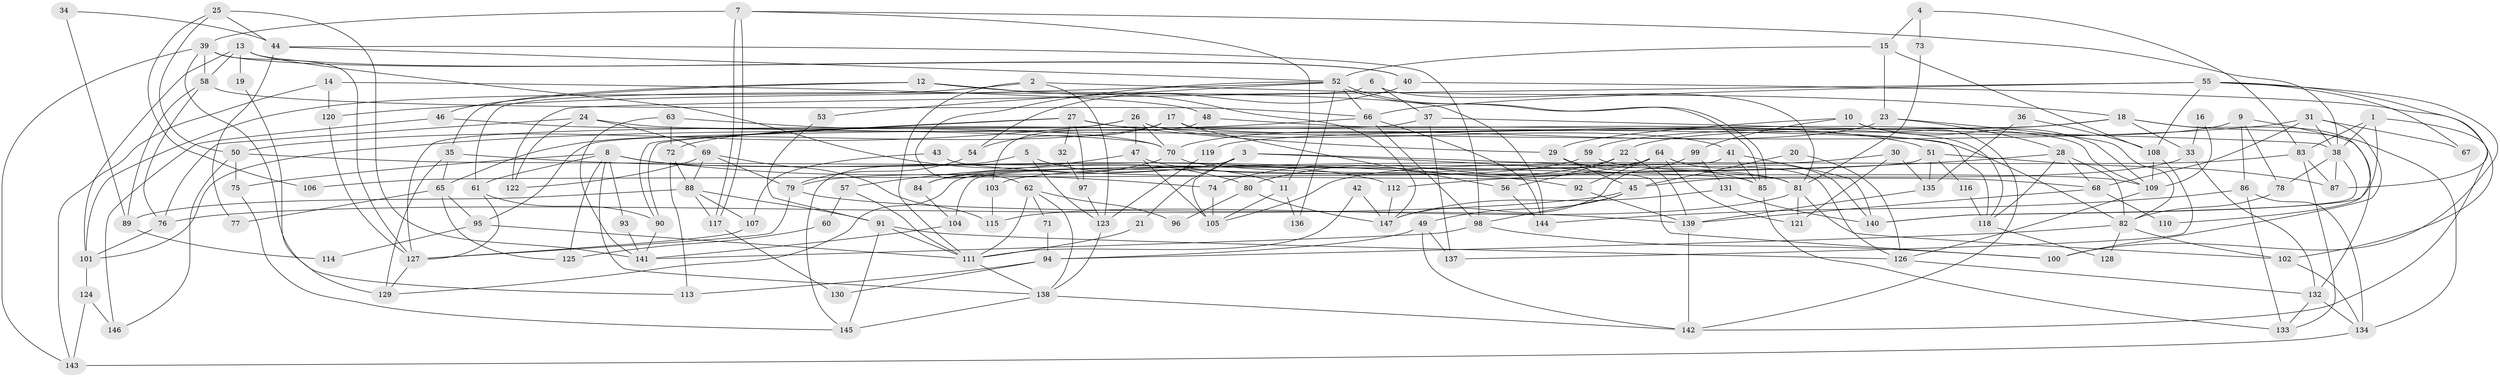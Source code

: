 // coarse degree distribution, {6: 0.15463917525773196, 4: 0.14432989690721648, 5: 0.15463917525773196, 3: 0.12371134020618557, 8: 0.1134020618556701, 9: 0.041237113402061855, 2: 0.17525773195876287, 7: 0.09278350515463918}
// Generated by graph-tools (version 1.1) at 2025/24/03/03/25 07:24:01]
// undirected, 147 vertices, 294 edges
graph export_dot {
graph [start="1"]
  node [color=gray90,style=filled];
  1;
  2;
  3;
  4;
  5;
  6;
  7;
  8;
  9;
  10;
  11;
  12;
  13;
  14;
  15;
  16;
  17;
  18;
  19;
  20;
  21;
  22;
  23;
  24;
  25;
  26;
  27;
  28;
  29;
  30;
  31;
  32;
  33;
  34;
  35;
  36;
  37;
  38;
  39;
  40;
  41;
  42;
  43;
  44;
  45;
  46;
  47;
  48;
  49;
  50;
  51;
  52;
  53;
  54;
  55;
  56;
  57;
  58;
  59;
  60;
  61;
  62;
  63;
  64;
  65;
  66;
  67;
  68;
  69;
  70;
  71;
  72;
  73;
  74;
  75;
  76;
  77;
  78;
  79;
  80;
  81;
  82;
  83;
  84;
  85;
  86;
  87;
  88;
  89;
  90;
  91;
  92;
  93;
  94;
  95;
  96;
  97;
  98;
  99;
  100;
  101;
  102;
  103;
  104;
  105;
  106;
  107;
  108;
  109;
  110;
  111;
  112;
  113;
  114;
  115;
  116;
  117;
  118;
  119;
  120;
  121;
  122;
  123;
  124;
  125;
  126;
  127;
  128;
  129;
  130;
  131;
  132;
  133;
  134;
  135;
  136;
  137;
  138;
  139;
  140;
  141;
  142;
  143;
  144;
  145;
  146;
  147;
  1 -- 142;
  1 -- 38;
  1 -- 83;
  1 -- 140;
  2 -- 123;
  2 -- 18;
  2 -- 101;
  2 -- 111;
  3 -- 100;
  3 -- 79;
  3 -- 21;
  3 -- 81;
  3 -- 105;
  4 -- 83;
  4 -- 15;
  4 -- 73;
  5 -- 11;
  5 -- 145;
  5 -- 123;
  6 -- 61;
  6 -- 81;
  6 -- 37;
  7 -- 38;
  7 -- 117;
  7 -- 117;
  7 -- 11;
  7 -- 39;
  8 -- 61;
  8 -- 112;
  8 -- 74;
  8 -- 75;
  8 -- 93;
  8 -- 125;
  8 -- 138;
  9 -- 86;
  9 -- 22;
  9 -- 78;
  9 -- 110;
  10 -- 109;
  10 -- 29;
  10 -- 99;
  10 -- 142;
  11 -- 105;
  11 -- 136;
  12 -- 144;
  12 -- 35;
  12 -- 46;
  12 -- 147;
  13 -- 58;
  13 -- 101;
  13 -- 19;
  13 -- 40;
  13 -- 80;
  14 -- 120;
  14 -- 143;
  14 -- 48;
  15 -- 108;
  15 -- 23;
  15 -- 52;
  16 -- 33;
  16 -- 109;
  17 -- 109;
  17 -- 65;
  17 -- 54;
  17 -- 56;
  18 -- 134;
  18 -- 59;
  18 -- 33;
  18 -- 119;
  18 -- 132;
  19 -- 129;
  20 -- 126;
  20 -- 45;
  21 -- 111;
  22 -- 56;
  22 -- 139;
  22 -- 74;
  23 -- 70;
  23 -- 82;
  23 -- 28;
  24 -- 82;
  24 -- 76;
  24 -- 69;
  24 -- 122;
  25 -- 141;
  25 -- 44;
  25 -- 50;
  25 -- 106;
  26 -- 50;
  26 -- 47;
  26 -- 41;
  26 -- 70;
  26 -- 118;
  26 -- 127;
  27 -- 118;
  27 -- 90;
  27 -- 90;
  27 -- 29;
  27 -- 32;
  27 -- 97;
  28 -- 82;
  28 -- 68;
  28 -- 112;
  28 -- 118;
  29 -- 45;
  29 -- 85;
  30 -- 121;
  30 -- 105;
  30 -- 135;
  31 -- 100;
  31 -- 38;
  31 -- 67;
  31 -- 68;
  31 -- 101;
  32 -- 97;
  33 -- 132;
  33 -- 45;
  34 -- 89;
  34 -- 44;
  35 -- 129;
  35 -- 92;
  35 -- 65;
  36 -- 108;
  36 -- 135;
  37 -- 38;
  37 -- 95;
  37 -- 137;
  38 -- 87;
  38 -- 140;
  38 -- 78;
  39 -- 127;
  39 -- 40;
  39 -- 58;
  39 -- 113;
  39 -- 143;
  40 -- 54;
  40 -- 102;
  41 -- 85;
  41 -- 104;
  41 -- 140;
  42 -- 111;
  42 -- 147;
  43 -- 107;
  43 -- 68;
  44 -- 98;
  44 -- 52;
  44 -- 77;
  45 -- 49;
  45 -- 76;
  45 -- 98;
  46 -- 70;
  46 -- 146;
  47 -- 81;
  47 -- 105;
  47 -- 57;
  48 -- 103;
  48 -- 51;
  49 -- 94;
  49 -- 142;
  49 -- 137;
  50 -- 85;
  50 -- 75;
  50 -- 146;
  51 -- 135;
  51 -- 87;
  51 -- 106;
  51 -- 116;
  52 -- 85;
  52 -- 85;
  52 -- 53;
  52 -- 62;
  52 -- 66;
  52 -- 120;
  52 -- 136;
  53 -- 91;
  54 -- 79;
  55 -- 66;
  55 -- 122;
  55 -- 67;
  55 -- 87;
  55 -- 100;
  55 -- 108;
  56 -- 144;
  57 -- 111;
  57 -- 60;
  58 -- 76;
  58 -- 66;
  58 -- 89;
  59 -- 126;
  59 -- 84;
  60 -- 125;
  61 -- 90;
  61 -- 127;
  62 -- 138;
  62 -- 71;
  62 -- 96;
  62 -- 111;
  63 -- 70;
  63 -- 72;
  63 -- 141;
  64 -- 80;
  64 -- 140;
  64 -- 92;
  64 -- 121;
  64 -- 129;
  65 -- 95;
  65 -- 77;
  65 -- 125;
  66 -- 72;
  66 -- 98;
  66 -- 144;
  68 -- 110;
  68 -- 139;
  69 -- 79;
  69 -- 88;
  69 -- 115;
  69 -- 122;
  70 -- 109;
  70 -- 84;
  71 -- 94;
  72 -- 88;
  72 -- 113;
  73 -- 81;
  74 -- 105;
  75 -- 145;
  76 -- 101;
  78 -- 82;
  79 -- 139;
  79 -- 127;
  80 -- 147;
  80 -- 96;
  81 -- 102;
  81 -- 115;
  81 -- 121;
  82 -- 102;
  82 -- 94;
  82 -- 128;
  83 -- 87;
  83 -- 103;
  83 -- 133;
  84 -- 104;
  85 -- 133;
  86 -- 134;
  86 -- 133;
  86 -- 144;
  88 -- 91;
  88 -- 89;
  88 -- 107;
  88 -- 117;
  89 -- 114;
  90 -- 141;
  91 -- 145;
  91 -- 111;
  91 -- 126;
  92 -- 139;
  93 -- 141;
  94 -- 113;
  94 -- 130;
  95 -- 111;
  95 -- 114;
  97 -- 123;
  98 -- 100;
  98 -- 141;
  99 -- 131;
  99 -- 147;
  101 -- 124;
  102 -- 134;
  103 -- 115;
  104 -- 141;
  107 -- 127;
  108 -- 137;
  108 -- 109;
  109 -- 126;
  111 -- 138;
  112 -- 147;
  116 -- 118;
  117 -- 130;
  118 -- 128;
  119 -- 123;
  120 -- 127;
  123 -- 138;
  124 -- 146;
  124 -- 143;
  126 -- 132;
  127 -- 129;
  131 -- 140;
  131 -- 147;
  132 -- 133;
  132 -- 134;
  134 -- 143;
  135 -- 139;
  138 -- 142;
  138 -- 145;
  139 -- 142;
}
